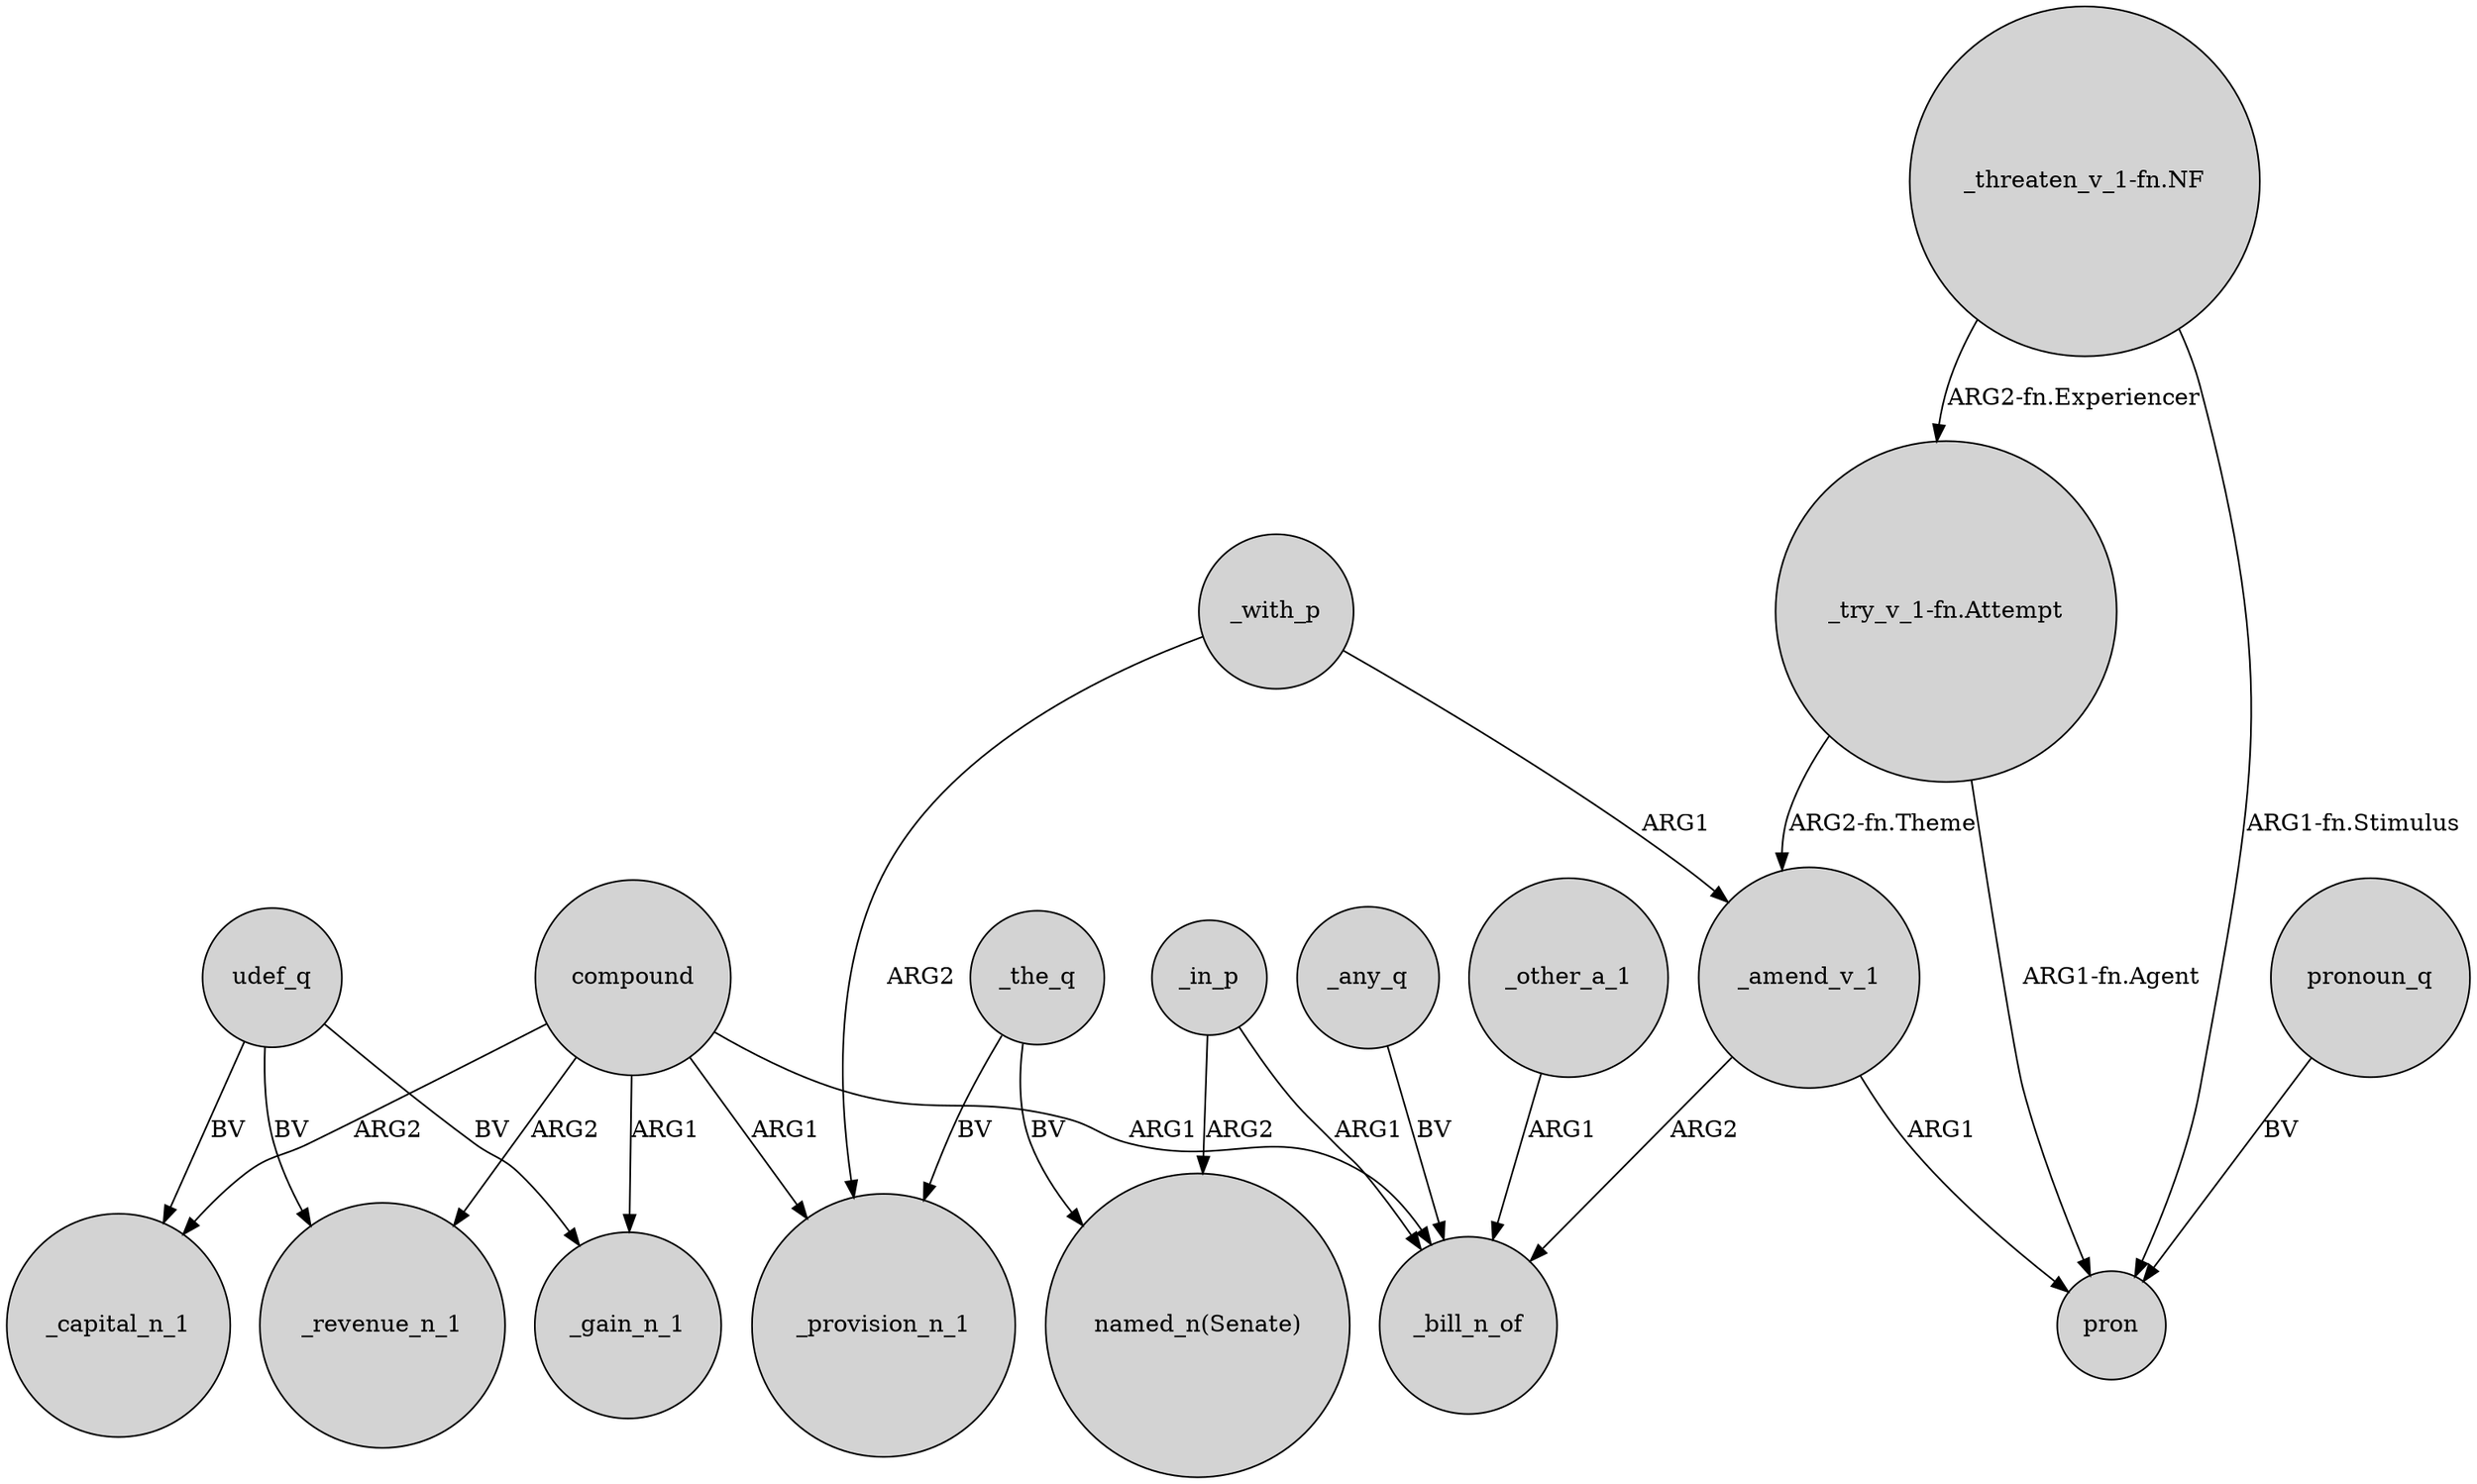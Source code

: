 digraph {
	node [shape=circle style=filled]
	"_try_v_1-fn.Attempt" -> _amend_v_1 [label="ARG2-fn.Theme"]
	compound -> _capital_n_1 [label=ARG2]
	compound -> _bill_n_of [label=ARG1]
	_amend_v_1 -> pron [label=ARG1]
	_other_a_1 -> _bill_n_of [label=ARG1]
	udef_q -> _gain_n_1 [label=BV]
	_amend_v_1 -> _bill_n_of [label=ARG2]
	_in_p -> "named_n(Senate)" [label=ARG2]
	"_threaten_v_1-fn.NF" -> "_try_v_1-fn.Attempt" [label="ARG2-fn.Experiencer"]
	compound -> _provision_n_1 [label=ARG1]
	compound -> _revenue_n_1 [label=ARG2]
	pronoun_q -> pron [label=BV]
	udef_q -> _revenue_n_1 [label=BV]
	_the_q -> "named_n(Senate)" [label=BV]
	"_threaten_v_1-fn.NF" -> pron [label="ARG1-fn.Stimulus"]
	_with_p -> _provision_n_1 [label=ARG2]
	_the_q -> _provision_n_1 [label=BV]
	_in_p -> _bill_n_of [label=ARG1]
	compound -> _gain_n_1 [label=ARG1]
	"_try_v_1-fn.Attempt" -> pron [label="ARG1-fn.Agent"]
	_any_q -> _bill_n_of [label=BV]
	_with_p -> _amend_v_1 [label=ARG1]
	udef_q -> _capital_n_1 [label=BV]
}
